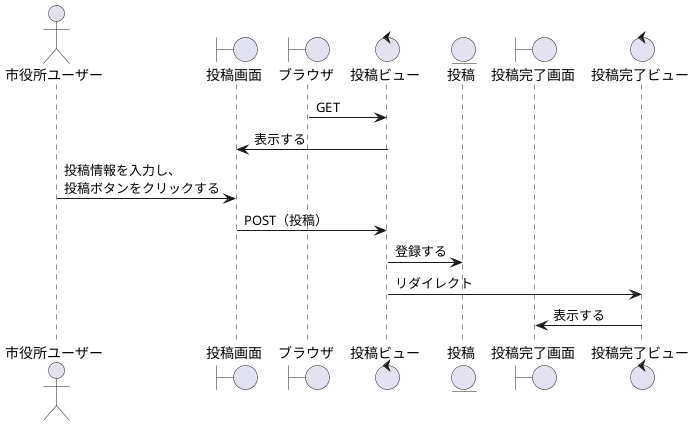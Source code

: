 @startuml toukou_s
actor "市役所ユーザー" as act
boundary "投稿画面" as stb
boundary "ブラウザ" as brz
control "投稿ビュー" as stc
entity "投稿" as product
boundary "投稿完了画面" as skb
control "投稿完了ビュー" as skc

brz -> stc: GET
stb <- stc: 表示する
act -> stb: 投稿情報を入力し、\n投稿ボタンをクリックする
stb -> stc: POST（投稿）
stc -> product: 登録する
stc -> skc: リダイレクト 
skb <- skc: 表示する
@enduml